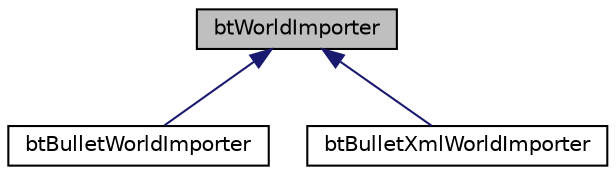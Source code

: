 digraph "btWorldImporter"
{
  edge [fontname="Helvetica",fontsize="10",labelfontname="Helvetica",labelfontsize="10"];
  node [fontname="Helvetica",fontsize="10",shape=record];
  Node1 [label="btWorldImporter",height=0.2,width=0.4,color="black", fillcolor="grey75", style="filled", fontcolor="black"];
  Node1 -> Node2 [dir="back",color="midnightblue",fontsize="10",style="solid",fontname="Helvetica"];
  Node2 [label="btBulletWorldImporter",height=0.2,width=0.4,color="black", fillcolor="white", style="filled",URL="$classbt_bullet_world_importer.html"];
  Node1 -> Node3 [dir="back",color="midnightblue",fontsize="10",style="solid",fontname="Helvetica"];
  Node3 [label="btBulletXmlWorldImporter",height=0.2,width=0.4,color="black", fillcolor="white", style="filled",URL="$classbt_bullet_xml_world_importer.html"];
}
